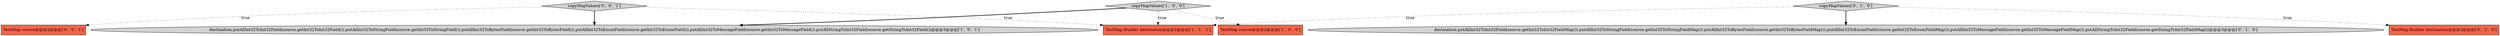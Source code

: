 digraph {
7 [style = filled, label = "TestMap source@@@2@@@['0', '0', '1']", fillcolor = tomato, shape = box image = "AAA0AAABBB3BBB"];
1 [style = filled, label = "copyMapValues['1', '0', '0']", fillcolor = lightgray, shape = diamond image = "AAA0AAABBB1BBB"];
4 [style = filled, label = "destination.putAllInt32ToInt32Field(source.getInt32ToInt32FieldMap()).putAllInt32ToStringField(source.getInt32ToStringFieldMap()).putAllInt32ToBytesField(source.getInt32ToBytesFieldMap()).putAllInt32ToEnumField(source.getInt32ToEnumFieldMap()).putAllInt32ToMessageField(source.getInt32ToMessageFieldMap()).putAllStringToInt32Field(source.getStringToInt32FieldMap())@@@3@@@['0', '1', '0']", fillcolor = lightgray, shape = ellipse image = "AAA0AAABBB2BBB"];
0 [style = filled, label = "TestMap source@@@2@@@['1', '0', '0']", fillcolor = tomato, shape = box image = "AAA0AAABBB1BBB"];
6 [style = filled, label = "copyMapValues['0', '1', '0']", fillcolor = lightgray, shape = diamond image = "AAA0AAABBB2BBB"];
5 [style = filled, label = "TestMap.Builder destination@@@2@@@['0', '1', '0']", fillcolor = tomato, shape = box image = "AAA0AAABBB2BBB"];
2 [style = filled, label = "TestMap.Builder destination@@@2@@@['1', '1', '1']", fillcolor = tomato, shape = box image = "AAA0AAABBB1BBB"];
8 [style = filled, label = "copyMapValues['0', '0', '1']", fillcolor = lightgray, shape = diamond image = "AAA0AAABBB3BBB"];
3 [style = filled, label = "destination.putAllInt32ToInt32Field(source.getInt32ToInt32Field()).putAllInt32ToStringField(source.getInt32ToStringField()).putAllInt32ToBytesField(source.getInt32ToBytesField()).putAllInt32ToEnumField(source.getInt32ToEnumField()).putAllInt32ToMessageField(source.getInt32ToMessageField()).putAllStringToInt32Field(source.getStringToInt32Field())@@@3@@@['1', '0', '1']", fillcolor = lightgray, shape = ellipse image = "AAA0AAABBB1BBB"];
1->3 [style = bold, label=""];
8->7 [style = dotted, label="true"];
6->4 [style = bold, label=""];
6->2 [style = dotted, label="true"];
1->0 [style = dotted, label="true"];
1->2 [style = dotted, label="true"];
8->2 [style = dotted, label="true"];
6->5 [style = dotted, label="true"];
8->3 [style = bold, label=""];
}
